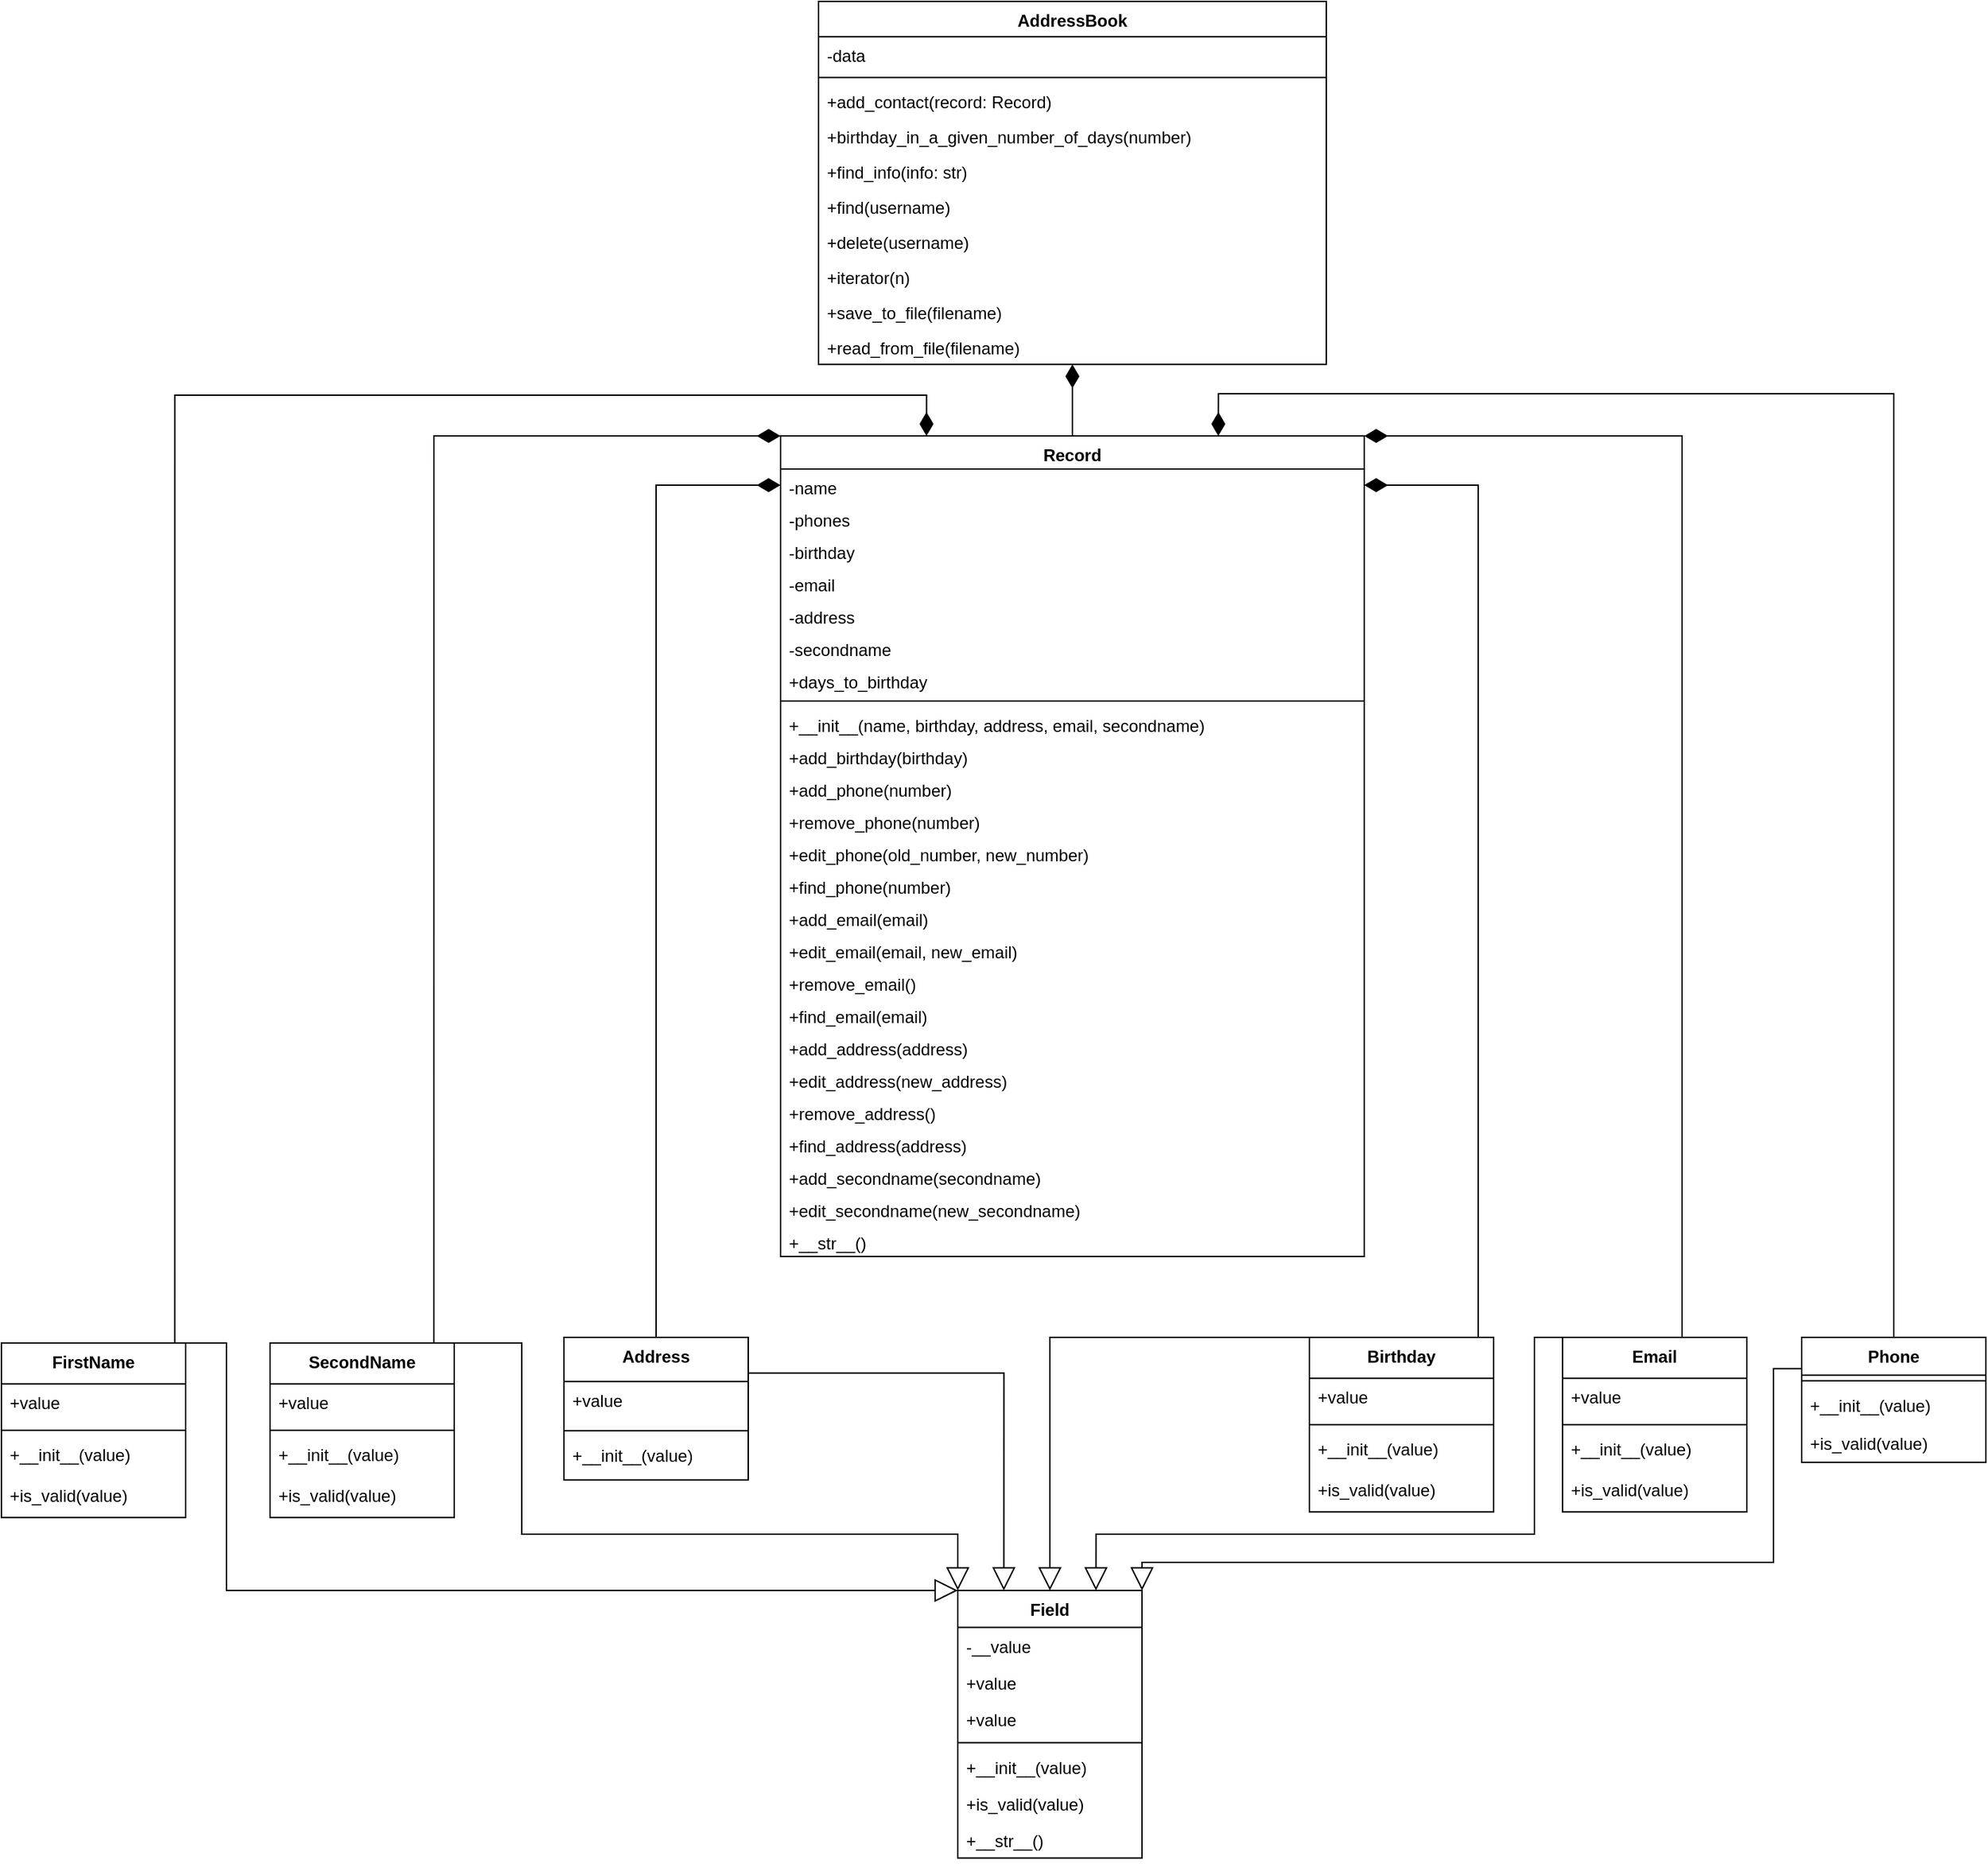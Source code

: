 <mxfile>
    <diagram name="Strona-1" id="zYO2sCu1QXrAk6QiHeTk">
        <mxGraphModel dx="1066" dy="816" grid="1" gridSize="10" guides="1" tooltips="1" connect="1" arrows="1" fold="1" page="1" pageScale="1" pageWidth="827" pageHeight="1169" math="0" shadow="0">
            <root>
                <mxCell id="0"/>
                <mxCell id="1" parent="0"/>
                <mxCell id="ivGFcuOWDdEi82nralpU-428" style="edgeStyle=orthogonalEdgeStyle;rounded=0;orthogonalLoop=1;jettySize=auto;html=1;exitX=1;exitY=0;exitDx=0;exitDy=0;entryX=0;entryY=0;entryDx=0;entryDy=0;endSize=14;endArrow=block;endFill=0;" parent="1" source="ivGFcuOWDdEi82nralpU-335" target="ivGFcuOWDdEi82nralpU-327" edge="1">
                    <mxGeometry relative="1" as="geometry">
                        <Array as="points">
                            <mxPoint x="230" y="1244"/>
                            <mxPoint x="230" y="1420"/>
                        </Array>
                    </mxGeometry>
                </mxCell>
                <mxCell id="ivGFcuOWDdEi82nralpU-335" value="FirstName" style="swimlane;fontStyle=1;align=center;verticalAlign=top;childLayout=stackLayout;horizontal=1;startSize=29.15;horizontalStack=0;resizeParent=1;resizeParentMax=0;resizeLast=0;collapsible=0;marginBottom=0;" parent="1" vertex="1">
                    <mxGeometry x="70" y="1244" width="131" height="124.15" as="geometry"/>
                </mxCell>
                <mxCell id="ivGFcuOWDdEi82nralpU-336" value="+value" style="text;strokeColor=none;fillColor=none;align=left;verticalAlign=top;spacingLeft=4;spacingRight=4;overflow=hidden;rotatable=0;points=[[0,0.5],[1,0.5]];portConstraint=eastwest;" parent="ivGFcuOWDdEi82nralpU-335" vertex="1">
                    <mxGeometry y="29.15" width="131" height="29" as="geometry"/>
                </mxCell>
                <mxCell id="ivGFcuOWDdEi82nralpU-337" style="line;strokeWidth=1;fillColor=none;align=left;verticalAlign=middle;spacingTop=-1;spacingLeft=3;spacingRight=3;rotatable=0;labelPosition=right;points=[];portConstraint=eastwest;strokeColor=inherit;" parent="ivGFcuOWDdEi82nralpU-335" vertex="1">
                    <mxGeometry y="58.15" width="131" height="8" as="geometry"/>
                </mxCell>
                <mxCell id="ivGFcuOWDdEi82nralpU-338" value="+__init__(value)" style="text;strokeColor=none;fillColor=none;align=left;verticalAlign=top;spacingLeft=4;spacingRight=4;overflow=hidden;rotatable=0;points=[[0,0.5],[1,0.5]];portConstraint=eastwest;" parent="ivGFcuOWDdEi82nralpU-335" vertex="1">
                    <mxGeometry y="66.15" width="131" height="29" as="geometry"/>
                </mxCell>
                <mxCell id="ivGFcuOWDdEi82nralpU-339" value="+is_valid(value)" style="text;strokeColor=none;fillColor=none;align=left;verticalAlign=top;spacingLeft=4;spacingRight=4;overflow=hidden;rotatable=0;points=[[0,0.5],[1,0.5]];portConstraint=eastwest;" parent="ivGFcuOWDdEi82nralpU-335" vertex="1">
                    <mxGeometry y="95.15" width="131" height="29" as="geometry"/>
                </mxCell>
                <mxCell id="ivGFcuOWDdEi82nralpU-427" style="edgeStyle=orthogonalEdgeStyle;rounded=0;orthogonalLoop=1;jettySize=auto;html=1;exitX=1;exitY=0;exitDx=0;exitDy=0;entryX=0;entryY=0;entryDx=0;entryDy=0;endSize=14;endArrow=block;endFill=0;" parent="1" source="ivGFcuOWDdEi82nralpU-340" target="ivGFcuOWDdEi82nralpU-327" edge="1">
                    <mxGeometry relative="1" as="geometry">
                        <Array as="points">
                            <mxPoint x="440" y="1244"/>
                            <mxPoint x="440" y="1380"/>
                            <mxPoint x="750" y="1380"/>
                        </Array>
                    </mxGeometry>
                </mxCell>
                <mxCell id="ivGFcuOWDdEi82nralpU-340" value="SecondName" style="swimlane;fontStyle=1;align=center;verticalAlign=top;childLayout=stackLayout;horizontal=1;startSize=29.15;horizontalStack=0;resizeParent=1;resizeParentMax=0;resizeLast=0;collapsible=0;marginBottom=0;" parent="1" vertex="1">
                    <mxGeometry x="261" y="1244" width="131" height="124.15" as="geometry"/>
                </mxCell>
                <mxCell id="ivGFcuOWDdEi82nralpU-341" value="+value" style="text;strokeColor=none;fillColor=none;align=left;verticalAlign=top;spacingLeft=4;spacingRight=4;overflow=hidden;rotatable=0;points=[[0,0.5],[1,0.5]];portConstraint=eastwest;" parent="ivGFcuOWDdEi82nralpU-340" vertex="1">
                    <mxGeometry y="29.15" width="131" height="29" as="geometry"/>
                </mxCell>
                <mxCell id="ivGFcuOWDdEi82nralpU-342" style="line;strokeWidth=1;fillColor=none;align=left;verticalAlign=middle;spacingTop=-1;spacingLeft=3;spacingRight=3;rotatable=0;labelPosition=right;points=[];portConstraint=eastwest;strokeColor=inherit;" parent="ivGFcuOWDdEi82nralpU-340" vertex="1">
                    <mxGeometry y="58.15" width="131" height="8" as="geometry"/>
                </mxCell>
                <mxCell id="ivGFcuOWDdEi82nralpU-343" value="+__init__(value)" style="text;strokeColor=none;fillColor=none;align=left;verticalAlign=top;spacingLeft=4;spacingRight=4;overflow=hidden;rotatable=0;points=[[0,0.5],[1,0.5]];portConstraint=eastwest;" parent="ivGFcuOWDdEi82nralpU-340" vertex="1">
                    <mxGeometry y="66.15" width="131" height="29" as="geometry"/>
                </mxCell>
                <mxCell id="ivGFcuOWDdEi82nralpU-344" value="+is_valid(value)" style="text;strokeColor=none;fillColor=none;align=left;verticalAlign=top;spacingLeft=4;spacingRight=4;overflow=hidden;rotatable=0;points=[[0,0.5],[1,0.5]];portConstraint=eastwest;" parent="ivGFcuOWDdEi82nralpU-340" vertex="1">
                    <mxGeometry y="95.15" width="131" height="29" as="geometry"/>
                </mxCell>
                <mxCell id="ivGFcuOWDdEi82nralpU-426" style="edgeStyle=orthogonalEdgeStyle;rounded=0;orthogonalLoop=1;jettySize=auto;html=1;exitX=1;exitY=0.25;exitDx=0;exitDy=0;entryX=0.25;entryY=0;entryDx=0;entryDy=0;endArrow=block;endFill=0;endSize=14;" parent="1" source="ivGFcuOWDdEi82nralpU-345" target="ivGFcuOWDdEi82nralpU-327" edge="1">
                    <mxGeometry relative="1" as="geometry"/>
                </mxCell>
                <mxCell id="ivGFcuOWDdEi82nralpU-345" value="Address" style="swimlane;fontStyle=1;align=center;verticalAlign=top;childLayout=stackLayout;horizontal=1;startSize=31.4;horizontalStack=0;resizeParent=1;resizeParentMax=0;resizeLast=0;collapsible=0;marginBottom=0;" parent="1" vertex="1">
                    <mxGeometry x="470" y="1240" width="131" height="101.4" as="geometry"/>
                </mxCell>
                <mxCell id="ivGFcuOWDdEi82nralpU-346" value="+value" style="text;strokeColor=none;fillColor=none;align=left;verticalAlign=top;spacingLeft=4;spacingRight=4;overflow=hidden;rotatable=0;points=[[0,0.5],[1,0.5]];portConstraint=eastwest;" parent="ivGFcuOWDdEi82nralpU-345" vertex="1">
                    <mxGeometry y="31.4" width="131" height="31" as="geometry"/>
                </mxCell>
                <mxCell id="ivGFcuOWDdEi82nralpU-347" style="line;strokeWidth=1;fillColor=none;align=left;verticalAlign=middle;spacingTop=-1;spacingLeft=3;spacingRight=3;rotatable=0;labelPosition=right;points=[];portConstraint=eastwest;strokeColor=inherit;" parent="ivGFcuOWDdEi82nralpU-345" vertex="1">
                    <mxGeometry y="62.4" width="131" height="8" as="geometry"/>
                </mxCell>
                <mxCell id="ivGFcuOWDdEi82nralpU-348" value="+__init__(value)" style="text;strokeColor=none;fillColor=none;align=left;verticalAlign=top;spacingLeft=4;spacingRight=4;overflow=hidden;rotatable=0;points=[[0,0.5],[1,0.5]];portConstraint=eastwest;" parent="ivGFcuOWDdEi82nralpU-345" vertex="1">
                    <mxGeometry y="70.4" width="131" height="31" as="geometry"/>
                </mxCell>
                <mxCell id="ivGFcuOWDdEi82nralpU-416" style="edgeStyle=orthogonalEdgeStyle;rounded=0;orthogonalLoop=1;jettySize=auto;html=1;exitX=0.5;exitY=0;exitDx=0;exitDy=0;entryX=0.75;entryY=0;entryDx=0;entryDy=0;endArrow=diamondThin;endFill=1;startArrow=none;startFill=0;startSize=14;endSize=14;" parent="1" source="ivGFcuOWDdEi82nralpU-349" target="ivGFcuOWDdEi82nralpU-363" edge="1">
                    <mxGeometry relative="1" as="geometry">
                        <Array as="points">
                            <mxPoint x="1416" y="569"/>
                            <mxPoint x="935" y="569"/>
                        </Array>
                    </mxGeometry>
                </mxCell>
                <mxCell id="ivGFcuOWDdEi82nralpU-421" style="edgeStyle=orthogonalEdgeStyle;rounded=0;orthogonalLoop=1;jettySize=auto;html=1;exitX=0;exitY=0.25;exitDx=0;exitDy=0;entryX=1;entryY=0;entryDx=0;entryDy=0;endArrow=block;endFill=0;endSize=14;" parent="1" source="ivGFcuOWDdEi82nralpU-349" target="ivGFcuOWDdEi82nralpU-327" edge="1">
                    <mxGeometry relative="1" as="geometry">
                        <Array as="points">
                            <mxPoint x="1330" y="1262"/>
                            <mxPoint x="1330" y="1400"/>
                            <mxPoint x="881" y="1400"/>
                        </Array>
                    </mxGeometry>
                </mxCell>
                <mxCell id="ivGFcuOWDdEi82nralpU-349" value="Phone" style="swimlane;fontStyle=1;align=center;verticalAlign=top;childLayout=stackLayout;horizontal=1;startSize=26.914;horizontalStack=0;resizeParent=1;resizeParentMax=0;resizeLast=0;collapsible=0;marginBottom=0;" parent="1" vertex="1">
                    <mxGeometry x="1350" y="1240" width="131" height="88.914" as="geometry"/>
                </mxCell>
                <mxCell id="ivGFcuOWDdEi82nralpU-350" style="line;strokeWidth=1;fillColor=none;align=left;verticalAlign=middle;spacingTop=-1;spacingLeft=3;spacingRight=3;rotatable=0;labelPosition=right;points=[];portConstraint=eastwest;strokeColor=inherit;" parent="ivGFcuOWDdEi82nralpU-349" vertex="1">
                    <mxGeometry y="26.914" width="131" height="8" as="geometry"/>
                </mxCell>
                <mxCell id="ivGFcuOWDdEi82nralpU-351" value="+__init__(value)" style="text;strokeColor=none;fillColor=none;align=left;verticalAlign=top;spacingLeft=4;spacingRight=4;overflow=hidden;rotatable=0;points=[[0,0.5],[1,0.5]];portConstraint=eastwest;" parent="ivGFcuOWDdEi82nralpU-349" vertex="1">
                    <mxGeometry y="34.914" width="131" height="27" as="geometry"/>
                </mxCell>
                <mxCell id="ivGFcuOWDdEi82nralpU-352" value="+is_valid(value)" style="text;strokeColor=none;fillColor=none;align=left;verticalAlign=top;spacingLeft=4;spacingRight=4;overflow=hidden;rotatable=0;points=[[0,0.5],[1,0.5]];portConstraint=eastwest;" parent="ivGFcuOWDdEi82nralpU-349" vertex="1">
                    <mxGeometry y="61.914" width="131" height="27" as="geometry"/>
                </mxCell>
                <mxCell id="ivGFcuOWDdEi82nralpU-423" style="edgeStyle=orthogonalEdgeStyle;rounded=0;orthogonalLoop=1;jettySize=auto;html=1;exitX=0;exitY=0;exitDx=0;exitDy=0;entryX=0.5;entryY=0;entryDx=0;entryDy=0;endSize=14;endArrow=block;endFill=0;" parent="1" source="ivGFcuOWDdEi82nralpU-353" target="ivGFcuOWDdEi82nralpU-327" edge="1">
                    <mxGeometry relative="1" as="geometry">
                        <Array as="points">
                            <mxPoint x="816" y="1240"/>
                        </Array>
                    </mxGeometry>
                </mxCell>
                <mxCell id="ivGFcuOWDdEi82nralpU-353" value="Birthday" style="swimlane;fontStyle=1;align=center;verticalAlign=top;childLayout=stackLayout;horizontal=1;startSize=29.15;horizontalStack=0;resizeParent=1;resizeParentMax=0;resizeLast=0;collapsible=0;marginBottom=0;" parent="1" vertex="1">
                    <mxGeometry x="1000" y="1240" width="131" height="124.15" as="geometry"/>
                </mxCell>
                <mxCell id="ivGFcuOWDdEi82nralpU-354" value="+value" style="text;strokeColor=none;fillColor=none;align=left;verticalAlign=top;spacingLeft=4;spacingRight=4;overflow=hidden;rotatable=0;points=[[0,0.5],[1,0.5]];portConstraint=eastwest;" parent="ivGFcuOWDdEi82nralpU-353" vertex="1">
                    <mxGeometry y="29.15" width="131" height="29" as="geometry"/>
                </mxCell>
                <mxCell id="ivGFcuOWDdEi82nralpU-355" style="line;strokeWidth=1;fillColor=none;align=left;verticalAlign=middle;spacingTop=-1;spacingLeft=3;spacingRight=3;rotatable=0;labelPosition=right;points=[];portConstraint=eastwest;strokeColor=inherit;" parent="ivGFcuOWDdEi82nralpU-353" vertex="1">
                    <mxGeometry y="58.15" width="131" height="8" as="geometry"/>
                </mxCell>
                <mxCell id="ivGFcuOWDdEi82nralpU-356" value="+__init__(value)" style="text;strokeColor=none;fillColor=none;align=left;verticalAlign=top;spacingLeft=4;spacingRight=4;overflow=hidden;rotatable=0;points=[[0,0.5],[1,0.5]];portConstraint=eastwest;" parent="ivGFcuOWDdEi82nralpU-353" vertex="1">
                    <mxGeometry y="66.15" width="131" height="29" as="geometry"/>
                </mxCell>
                <mxCell id="ivGFcuOWDdEi82nralpU-357" value="+is_valid(value)" style="text;strokeColor=none;fillColor=none;align=left;verticalAlign=top;spacingLeft=4;spacingRight=4;overflow=hidden;rotatable=0;points=[[0,0.5],[1,0.5]];portConstraint=eastwest;" parent="ivGFcuOWDdEi82nralpU-353" vertex="1">
                    <mxGeometry y="95.15" width="131" height="29" as="geometry"/>
                </mxCell>
                <mxCell id="ivGFcuOWDdEi82nralpU-422" style="edgeStyle=orthogonalEdgeStyle;rounded=0;orthogonalLoop=1;jettySize=auto;html=1;exitX=0;exitY=0;exitDx=0;exitDy=0;entryX=0.75;entryY=0;entryDx=0;entryDy=0;endSize=14;endArrow=block;endFill=0;" parent="1" source="ivGFcuOWDdEi82nralpU-358" target="ivGFcuOWDdEi82nralpU-327" edge="1">
                    <mxGeometry relative="1" as="geometry">
                        <Array as="points">
                            <mxPoint x="1160" y="1240"/>
                            <mxPoint x="1160" y="1380"/>
                            <mxPoint x="848" y="1380"/>
                        </Array>
                    </mxGeometry>
                </mxCell>
                <mxCell id="ivGFcuOWDdEi82nralpU-358" value="Email" style="swimlane;fontStyle=1;align=center;verticalAlign=top;childLayout=stackLayout;horizontal=1;startSize=29.15;horizontalStack=0;resizeParent=1;resizeParentMax=0;resizeLast=0;collapsible=0;marginBottom=0;" parent="1" vertex="1">
                    <mxGeometry x="1180" y="1240" width="131" height="124.15" as="geometry"/>
                </mxCell>
                <mxCell id="ivGFcuOWDdEi82nralpU-359" value="+value" style="text;strokeColor=none;fillColor=none;align=left;verticalAlign=top;spacingLeft=4;spacingRight=4;overflow=hidden;rotatable=0;points=[[0,0.5],[1,0.5]];portConstraint=eastwest;" parent="ivGFcuOWDdEi82nralpU-358" vertex="1">
                    <mxGeometry y="29.15" width="131" height="29" as="geometry"/>
                </mxCell>
                <mxCell id="ivGFcuOWDdEi82nralpU-360" style="line;strokeWidth=1;fillColor=none;align=left;verticalAlign=middle;spacingTop=-1;spacingLeft=3;spacingRight=3;rotatable=0;labelPosition=right;points=[];portConstraint=eastwest;strokeColor=inherit;" parent="ivGFcuOWDdEi82nralpU-358" vertex="1">
                    <mxGeometry y="58.15" width="131" height="8" as="geometry"/>
                </mxCell>
                <mxCell id="ivGFcuOWDdEi82nralpU-361" value="+__init__(value)" style="text;strokeColor=none;fillColor=none;align=left;verticalAlign=top;spacingLeft=4;spacingRight=4;overflow=hidden;rotatable=0;points=[[0,0.5],[1,0.5]];portConstraint=eastwest;" parent="ivGFcuOWDdEi82nralpU-358" vertex="1">
                    <mxGeometry y="66.15" width="131" height="29" as="geometry"/>
                </mxCell>
                <mxCell id="ivGFcuOWDdEi82nralpU-362" value="+is_valid(value)" style="text;strokeColor=none;fillColor=none;align=left;verticalAlign=top;spacingLeft=4;spacingRight=4;overflow=hidden;rotatable=0;points=[[0,0.5],[1,0.5]];portConstraint=eastwest;" parent="ivGFcuOWDdEi82nralpU-358" vertex="1">
                    <mxGeometry y="95.15" width="131" height="29" as="geometry"/>
                </mxCell>
                <mxCell id="ivGFcuOWDdEi82nralpU-363" value="Record" style="swimlane;fontStyle=1;align=center;verticalAlign=top;childLayout=stackLayout;horizontal=1;startSize=23.48;horizontalStack=0;resizeParent=1;resizeParentMax=0;resizeLast=0;collapsible=0;marginBottom=0;" parent="1" vertex="1">
                    <mxGeometry x="624" y="599" width="415" height="583.48" as="geometry"/>
                </mxCell>
                <mxCell id="ivGFcuOWDdEi82nralpU-364" value="-name" style="text;strokeColor=none;fillColor=none;align=left;verticalAlign=top;spacingLeft=4;spacingRight=4;overflow=hidden;rotatable=0;points=[[0,0.5],[1,0.5]];portConstraint=eastwest;" parent="ivGFcuOWDdEi82nralpU-363" vertex="1">
                    <mxGeometry y="23.48" width="415" height="23" as="geometry"/>
                </mxCell>
                <mxCell id="ivGFcuOWDdEi82nralpU-365" value="-phones" style="text;strokeColor=none;fillColor=none;align=left;verticalAlign=top;spacingLeft=4;spacingRight=4;overflow=hidden;rotatable=0;points=[[0,0.5],[1,0.5]];portConstraint=eastwest;" parent="ivGFcuOWDdEi82nralpU-363" vertex="1">
                    <mxGeometry y="46.48" width="415" height="23" as="geometry"/>
                </mxCell>
                <mxCell id="ivGFcuOWDdEi82nralpU-366" value="-birthday" style="text;strokeColor=none;fillColor=none;align=left;verticalAlign=top;spacingLeft=4;spacingRight=4;overflow=hidden;rotatable=0;points=[[0,0.5],[1,0.5]];portConstraint=eastwest;" parent="ivGFcuOWDdEi82nralpU-363" vertex="1">
                    <mxGeometry y="69.48" width="415" height="23" as="geometry"/>
                </mxCell>
                <mxCell id="ivGFcuOWDdEi82nralpU-367" value="-email" style="text;strokeColor=none;fillColor=none;align=left;verticalAlign=top;spacingLeft=4;spacingRight=4;overflow=hidden;rotatable=0;points=[[0,0.5],[1,0.5]];portConstraint=eastwest;" parent="ivGFcuOWDdEi82nralpU-363" vertex="1">
                    <mxGeometry y="92.48" width="415" height="23" as="geometry"/>
                </mxCell>
                <mxCell id="ivGFcuOWDdEi82nralpU-368" value="-address" style="text;strokeColor=none;fillColor=none;align=left;verticalAlign=top;spacingLeft=4;spacingRight=4;overflow=hidden;rotatable=0;points=[[0,0.5],[1,0.5]];portConstraint=eastwest;" parent="ivGFcuOWDdEi82nralpU-363" vertex="1">
                    <mxGeometry y="115.48" width="415" height="23" as="geometry"/>
                </mxCell>
                <mxCell id="ivGFcuOWDdEi82nralpU-369" value="-secondname" style="text;strokeColor=none;fillColor=none;align=left;verticalAlign=top;spacingLeft=4;spacingRight=4;overflow=hidden;rotatable=0;points=[[0,0.5],[1,0.5]];portConstraint=eastwest;" parent="ivGFcuOWDdEi82nralpU-363" vertex="1">
                    <mxGeometry y="138.48" width="415" height="23" as="geometry"/>
                </mxCell>
                <mxCell id="ivGFcuOWDdEi82nralpU-370" value="+days_to_birthday" style="text;strokeColor=none;fillColor=none;align=left;verticalAlign=top;spacingLeft=4;spacingRight=4;overflow=hidden;rotatable=0;points=[[0,0.5],[1,0.5]];portConstraint=eastwest;" parent="ivGFcuOWDdEi82nralpU-363" vertex="1">
                    <mxGeometry y="161.48" width="415" height="23" as="geometry"/>
                </mxCell>
                <mxCell id="ivGFcuOWDdEi82nralpU-371" style="line;strokeWidth=1;fillColor=none;align=left;verticalAlign=middle;spacingTop=-1;spacingLeft=3;spacingRight=3;rotatable=0;labelPosition=right;points=[];portConstraint=eastwest;strokeColor=inherit;" parent="ivGFcuOWDdEi82nralpU-363" vertex="1">
                    <mxGeometry y="184.48" width="415" height="8" as="geometry"/>
                </mxCell>
                <mxCell id="ivGFcuOWDdEi82nralpU-372" value="+__init__(name, birthday, address, email, secondname)" style="text;strokeColor=none;fillColor=none;align=left;verticalAlign=top;spacingLeft=4;spacingRight=4;overflow=hidden;rotatable=0;points=[[0,0.5],[1,0.5]];portConstraint=eastwest;" parent="ivGFcuOWDdEi82nralpU-363" vertex="1">
                    <mxGeometry y="192.48" width="415" height="23" as="geometry"/>
                </mxCell>
                <mxCell id="ivGFcuOWDdEi82nralpU-373" value="+add_birthday(birthday)" style="text;strokeColor=none;fillColor=none;align=left;verticalAlign=top;spacingLeft=4;spacingRight=4;overflow=hidden;rotatable=0;points=[[0,0.5],[1,0.5]];portConstraint=eastwest;" parent="ivGFcuOWDdEi82nralpU-363" vertex="1">
                    <mxGeometry y="215.48" width="415" height="23" as="geometry"/>
                </mxCell>
                <mxCell id="ivGFcuOWDdEi82nralpU-374" value="+add_phone(number)" style="text;strokeColor=none;fillColor=none;align=left;verticalAlign=top;spacingLeft=4;spacingRight=4;overflow=hidden;rotatable=0;points=[[0,0.5],[1,0.5]];portConstraint=eastwest;" parent="ivGFcuOWDdEi82nralpU-363" vertex="1">
                    <mxGeometry y="238.48" width="415" height="23" as="geometry"/>
                </mxCell>
                <mxCell id="ivGFcuOWDdEi82nralpU-375" value="+remove_phone(number)" style="text;strokeColor=none;fillColor=none;align=left;verticalAlign=top;spacingLeft=4;spacingRight=4;overflow=hidden;rotatable=0;points=[[0,0.5],[1,0.5]];portConstraint=eastwest;" parent="ivGFcuOWDdEi82nralpU-363" vertex="1">
                    <mxGeometry y="261.48" width="415" height="23" as="geometry"/>
                </mxCell>
                <mxCell id="ivGFcuOWDdEi82nralpU-376" value="+edit_phone(old_number, new_number)" style="text;strokeColor=none;fillColor=none;align=left;verticalAlign=top;spacingLeft=4;spacingRight=4;overflow=hidden;rotatable=0;points=[[0,0.5],[1,0.5]];portConstraint=eastwest;" parent="ivGFcuOWDdEi82nralpU-363" vertex="1">
                    <mxGeometry y="284.48" width="415" height="23" as="geometry"/>
                </mxCell>
                <mxCell id="ivGFcuOWDdEi82nralpU-377" value="+find_phone(number)" style="text;strokeColor=none;fillColor=none;align=left;verticalAlign=top;spacingLeft=4;spacingRight=4;overflow=hidden;rotatable=0;points=[[0,0.5],[1,0.5]];portConstraint=eastwest;" parent="ivGFcuOWDdEi82nralpU-363" vertex="1">
                    <mxGeometry y="307.48" width="415" height="23" as="geometry"/>
                </mxCell>
                <mxCell id="ivGFcuOWDdEi82nralpU-378" value="+add_email(email)" style="text;strokeColor=none;fillColor=none;align=left;verticalAlign=top;spacingLeft=4;spacingRight=4;overflow=hidden;rotatable=0;points=[[0,0.5],[1,0.5]];portConstraint=eastwest;" parent="ivGFcuOWDdEi82nralpU-363" vertex="1">
                    <mxGeometry y="330.48" width="415" height="23" as="geometry"/>
                </mxCell>
                <mxCell id="ivGFcuOWDdEi82nralpU-379" value="+edit_email(email, new_email)" style="text;strokeColor=none;fillColor=none;align=left;verticalAlign=top;spacingLeft=4;spacingRight=4;overflow=hidden;rotatable=0;points=[[0,0.5],[1,0.5]];portConstraint=eastwest;" parent="ivGFcuOWDdEi82nralpU-363" vertex="1">
                    <mxGeometry y="353.48" width="415" height="23" as="geometry"/>
                </mxCell>
                <mxCell id="ivGFcuOWDdEi82nralpU-380" value="+remove_email()" style="text;strokeColor=none;fillColor=none;align=left;verticalAlign=top;spacingLeft=4;spacingRight=4;overflow=hidden;rotatable=0;points=[[0,0.5],[1,0.5]];portConstraint=eastwest;" parent="ivGFcuOWDdEi82nralpU-363" vertex="1">
                    <mxGeometry y="376.48" width="415" height="23" as="geometry"/>
                </mxCell>
                <mxCell id="ivGFcuOWDdEi82nralpU-381" value="+find_email(email)" style="text;strokeColor=none;fillColor=none;align=left;verticalAlign=top;spacingLeft=4;spacingRight=4;overflow=hidden;rotatable=0;points=[[0,0.5],[1,0.5]];portConstraint=eastwest;" parent="ivGFcuOWDdEi82nralpU-363" vertex="1">
                    <mxGeometry y="399.48" width="415" height="23" as="geometry"/>
                </mxCell>
                <mxCell id="ivGFcuOWDdEi82nralpU-382" value="+add_address(address)" style="text;strokeColor=none;fillColor=none;align=left;verticalAlign=top;spacingLeft=4;spacingRight=4;overflow=hidden;rotatable=0;points=[[0,0.5],[1,0.5]];portConstraint=eastwest;" parent="ivGFcuOWDdEi82nralpU-363" vertex="1">
                    <mxGeometry y="422.48" width="415" height="23" as="geometry"/>
                </mxCell>
                <mxCell id="ivGFcuOWDdEi82nralpU-383" value="+edit_address(new_address)" style="text;strokeColor=none;fillColor=none;align=left;verticalAlign=top;spacingLeft=4;spacingRight=4;overflow=hidden;rotatable=0;points=[[0,0.5],[1,0.5]];portConstraint=eastwest;" parent="ivGFcuOWDdEi82nralpU-363" vertex="1">
                    <mxGeometry y="445.48" width="415" height="23" as="geometry"/>
                </mxCell>
                <mxCell id="ivGFcuOWDdEi82nralpU-384" value="+remove_address()" style="text;strokeColor=none;fillColor=none;align=left;verticalAlign=top;spacingLeft=4;spacingRight=4;overflow=hidden;rotatable=0;points=[[0,0.5],[1,0.5]];portConstraint=eastwest;" parent="ivGFcuOWDdEi82nralpU-363" vertex="1">
                    <mxGeometry y="468.48" width="415" height="23" as="geometry"/>
                </mxCell>
                <mxCell id="ivGFcuOWDdEi82nralpU-385" value="+find_address(address)" style="text;strokeColor=none;fillColor=none;align=left;verticalAlign=top;spacingLeft=4;spacingRight=4;overflow=hidden;rotatable=0;points=[[0,0.5],[1,0.5]];portConstraint=eastwest;" parent="ivGFcuOWDdEi82nralpU-363" vertex="1">
                    <mxGeometry y="491.48" width="415" height="23" as="geometry"/>
                </mxCell>
                <mxCell id="ivGFcuOWDdEi82nralpU-386" value="+add_secondname(secondname)" style="text;strokeColor=none;fillColor=none;align=left;verticalAlign=top;spacingLeft=4;spacingRight=4;overflow=hidden;rotatable=0;points=[[0,0.5],[1,0.5]];portConstraint=eastwest;" parent="ivGFcuOWDdEi82nralpU-363" vertex="1">
                    <mxGeometry y="514.48" width="415" height="23" as="geometry"/>
                </mxCell>
                <mxCell id="ivGFcuOWDdEi82nralpU-387" value="+edit_secondname(new_secondname)" style="text;strokeColor=none;fillColor=none;align=left;verticalAlign=top;spacingLeft=4;spacingRight=4;overflow=hidden;rotatable=0;points=[[0,0.5],[1,0.5]];portConstraint=eastwest;" parent="ivGFcuOWDdEi82nralpU-363" vertex="1">
                    <mxGeometry y="537.48" width="415" height="23" as="geometry"/>
                </mxCell>
                <mxCell id="ivGFcuOWDdEi82nralpU-388" value="+__str__()" style="text;strokeColor=none;fillColor=none;align=left;verticalAlign=top;spacingLeft=4;spacingRight=4;overflow=hidden;rotatable=0;points=[[0,0.5],[1,0.5]];portConstraint=eastwest;" parent="ivGFcuOWDdEi82nralpU-363" vertex="1">
                    <mxGeometry y="560.48" width="415" height="23" as="geometry"/>
                </mxCell>
                <mxCell id="ivGFcuOWDdEi82nralpU-389" value="AddressBook" style="swimlane;fontStyle=1;align=center;verticalAlign=top;childLayout=stackLayout;horizontal=1;startSize=25.1;horizontalStack=0;resizeParent=1;resizeParentMax=0;resizeLast=0;collapsible=0;marginBottom=0;" parent="1" vertex="1">
                    <mxGeometry x="651" y="290" width="361" height="258.1" as="geometry"/>
                </mxCell>
                <mxCell id="ivGFcuOWDdEi82nralpU-390" value="-data" style="text;strokeColor=none;fillColor=none;align=left;verticalAlign=top;spacingLeft=4;spacingRight=4;overflow=hidden;rotatable=0;points=[[0,0.5],[1,0.5]];portConstraint=eastwest;" parent="ivGFcuOWDdEi82nralpU-389" vertex="1">
                    <mxGeometry y="25.1" width="361" height="25" as="geometry"/>
                </mxCell>
                <mxCell id="ivGFcuOWDdEi82nralpU-391" style="line;strokeWidth=1;fillColor=none;align=left;verticalAlign=middle;spacingTop=-1;spacingLeft=3;spacingRight=3;rotatable=0;labelPosition=right;points=[];portConstraint=eastwest;strokeColor=inherit;" parent="ivGFcuOWDdEi82nralpU-389" vertex="1">
                    <mxGeometry y="50.1" width="361" height="8" as="geometry"/>
                </mxCell>
                <mxCell id="ivGFcuOWDdEi82nralpU-392" value="+add_contact(record: Record)" style="text;strokeColor=none;fillColor=none;align=left;verticalAlign=top;spacingLeft=4;spacingRight=4;overflow=hidden;rotatable=0;points=[[0,0.5],[1,0.5]];portConstraint=eastwest;" parent="ivGFcuOWDdEi82nralpU-389" vertex="1">
                    <mxGeometry y="58.1" width="361" height="25" as="geometry"/>
                </mxCell>
                <mxCell id="ivGFcuOWDdEi82nralpU-393" value="+birthday_in_a_given_number_of_days(number)" style="text;strokeColor=none;fillColor=none;align=left;verticalAlign=top;spacingLeft=4;spacingRight=4;overflow=hidden;rotatable=0;points=[[0,0.5],[1,0.5]];portConstraint=eastwest;" parent="ivGFcuOWDdEi82nralpU-389" vertex="1">
                    <mxGeometry y="83.1" width="361" height="25" as="geometry"/>
                </mxCell>
                <mxCell id="ivGFcuOWDdEi82nralpU-394" value="+find_info(info: str)" style="text;strokeColor=none;fillColor=none;align=left;verticalAlign=top;spacingLeft=4;spacingRight=4;overflow=hidden;rotatable=0;points=[[0,0.5],[1,0.5]];portConstraint=eastwest;" parent="ivGFcuOWDdEi82nralpU-389" vertex="1">
                    <mxGeometry y="108.1" width="361" height="25" as="geometry"/>
                </mxCell>
                <mxCell id="ivGFcuOWDdEi82nralpU-395" value="+find(username)" style="text;strokeColor=none;fillColor=none;align=left;verticalAlign=top;spacingLeft=4;spacingRight=4;overflow=hidden;rotatable=0;points=[[0,0.5],[1,0.5]];portConstraint=eastwest;" parent="ivGFcuOWDdEi82nralpU-389" vertex="1">
                    <mxGeometry y="133.1" width="361" height="25" as="geometry"/>
                </mxCell>
                <mxCell id="ivGFcuOWDdEi82nralpU-396" value="+delete(username)" style="text;strokeColor=none;fillColor=none;align=left;verticalAlign=top;spacingLeft=4;spacingRight=4;overflow=hidden;rotatable=0;points=[[0,0.5],[1,0.5]];portConstraint=eastwest;" parent="ivGFcuOWDdEi82nralpU-389" vertex="1">
                    <mxGeometry y="158.1" width="361" height="25" as="geometry"/>
                </mxCell>
                <mxCell id="ivGFcuOWDdEi82nralpU-397" value="+iterator(n)" style="text;strokeColor=none;fillColor=none;align=left;verticalAlign=top;spacingLeft=4;spacingRight=4;overflow=hidden;rotatable=0;points=[[0,0.5],[1,0.5]];portConstraint=eastwest;" parent="ivGFcuOWDdEi82nralpU-389" vertex="1">
                    <mxGeometry y="183.1" width="361" height="25" as="geometry"/>
                </mxCell>
                <mxCell id="ivGFcuOWDdEi82nralpU-398" value="+save_to_file(filename)" style="text;strokeColor=none;fillColor=none;align=left;verticalAlign=top;spacingLeft=4;spacingRight=4;overflow=hidden;rotatable=0;points=[[0,0.5],[1,0.5]];portConstraint=eastwest;" parent="ivGFcuOWDdEi82nralpU-389" vertex="1">
                    <mxGeometry y="208.1" width="361" height="25" as="geometry"/>
                </mxCell>
                <mxCell id="ivGFcuOWDdEi82nralpU-399" value="+read_from_file(filename)" style="text;strokeColor=none;fillColor=none;align=left;verticalAlign=top;spacingLeft=4;spacingRight=4;overflow=hidden;rotatable=0;points=[[0,0.5],[1,0.5]];portConstraint=eastwest;" parent="ivGFcuOWDdEi82nralpU-389" vertex="1">
                    <mxGeometry y="233.1" width="361" height="25" as="geometry"/>
                </mxCell>
                <mxCell id="ivGFcuOWDdEi82nralpU-406" value="" style="startArrow=diamondThin;startSize=14;startFill=1;endArrow=none;exitX=0.25;exitY=0;entryX=0.941;entryY=0;rounded=0;edgeStyle=orthogonalEdgeStyle;exitDx=0;exitDy=0;" parent="1" source="ivGFcuOWDdEi82nralpU-363" target="ivGFcuOWDdEi82nralpU-335" edge="1">
                    <mxGeometry relative="1" as="geometry">
                        <Array as="points">
                            <mxPoint x="728" y="570"/>
                            <mxPoint x="193" y="570"/>
                        </Array>
                    </mxGeometry>
                </mxCell>
                <mxCell id="ivGFcuOWDdEi82nralpU-407" value="" style="startArrow=diamondThin;startSize=14;startFill=1;endArrow=none;exitX=0;exitY=0;entryX=0.889;entryY=0;rounded=0;edgeStyle=orthogonalEdgeStyle;exitDx=0;exitDy=0;" parent="1" source="ivGFcuOWDdEi82nralpU-363" target="ivGFcuOWDdEi82nralpU-340" edge="1">
                    <mxGeometry relative="1" as="geometry">
                        <Array as="points">
                            <mxPoint x="378" y="599"/>
                        </Array>
                    </mxGeometry>
                </mxCell>
                <mxCell id="ivGFcuOWDdEi82nralpU-408" value="" style="startArrow=diamondThin;startSize=14;startFill=1;endArrow=none;exitX=0;exitY=0.5;entryX=0.5;entryY=0;rounded=0;edgeStyle=orthogonalEdgeStyle;entryDx=0;entryDy=0;exitDx=0;exitDy=0;" parent="1" source="ivGFcuOWDdEi82nralpU-364" target="ivGFcuOWDdEi82nralpU-345" edge="1">
                    <mxGeometry relative="1" as="geometry"/>
                </mxCell>
                <mxCell id="ivGFcuOWDdEi82nralpU-409" value="" style="startArrow=diamondThin;startSize=14;startFill=1;endArrow=none;exitX=1;exitY=0.5;rounded=0;edgeStyle=orthogonalEdgeStyle;exitDx=0;exitDy=0;" parent="1" source="ivGFcuOWDdEi82nralpU-364" edge="1">
                    <mxGeometry relative="1" as="geometry">
                        <Array as="points">
                            <mxPoint x="1120" y="634"/>
                            <mxPoint x="1120" y="1240"/>
                        </Array>
                        <mxPoint x="1120" y="1240" as="targetPoint"/>
                    </mxGeometry>
                </mxCell>
                <mxCell id="ivGFcuOWDdEi82nralpU-410" value="" style="startArrow=diamondThin;startSize=14;startFill=1;endArrow=none;exitX=1;exitY=0;entryX=0.5;entryY=0;rounded=0;edgeStyle=orthogonalEdgeStyle;entryDx=0;entryDy=0;exitDx=0;exitDy=0;" parent="1" source="ivGFcuOWDdEi82nralpU-363" target="ivGFcuOWDdEi82nralpU-358" edge="1">
                    <mxGeometry relative="1" as="geometry">
                        <Array as="points">
                            <mxPoint x="1265" y="599"/>
                        </Array>
                    </mxGeometry>
                </mxCell>
                <mxCell id="ivGFcuOWDdEi82nralpU-414" value="" style="curved=1;startArrow=diamondThin;startSize=14;startFill=1;endArrow=none;exitX=0.5;exitY=1;entryX=0.5;entryY=0;rounded=0;" parent="1" source="ivGFcuOWDdEi82nralpU-389" target="ivGFcuOWDdEi82nralpU-363" edge="1">
                    <mxGeometry relative="1" as="geometry">
                        <Array as="points"/>
                    </mxGeometry>
                </mxCell>
                <mxCell id="ivGFcuOWDdEi82nralpU-327" value="Field" style="swimlane;fontStyle=1;align=center;verticalAlign=top;childLayout=stackLayout;horizontal=1;startSize=26.257;horizontalStack=0;resizeParent=1;resizeParentMax=0;resizeLast=0;collapsible=0;marginBottom=0;" parent="1" vertex="1">
                    <mxGeometry x="750" y="1420.0" width="131" height="190.257" as="geometry"/>
                </mxCell>
                <mxCell id="ivGFcuOWDdEi82nralpU-328" value="-__value" style="text;strokeColor=none;fillColor=none;align=left;verticalAlign=top;spacingLeft=4;spacingRight=4;overflow=hidden;rotatable=0;points=[[0,0.5],[1,0.5]];portConstraint=eastwest;" parent="ivGFcuOWDdEi82nralpU-327" vertex="1">
                    <mxGeometry y="26.257" width="131" height="26" as="geometry"/>
                </mxCell>
                <mxCell id="ivGFcuOWDdEi82nralpU-329" value="+value" style="text;strokeColor=none;fillColor=none;align=left;verticalAlign=top;spacingLeft=4;spacingRight=4;overflow=hidden;rotatable=0;points=[[0,0.5],[1,0.5]];portConstraint=eastwest;" parent="ivGFcuOWDdEi82nralpU-327" vertex="1">
                    <mxGeometry y="52.257" width="131" height="26" as="geometry"/>
                </mxCell>
                <mxCell id="ivGFcuOWDdEi82nralpU-330" value="+value" style="text;strokeColor=none;fillColor=none;align=left;verticalAlign=top;spacingLeft=4;spacingRight=4;overflow=hidden;rotatable=0;points=[[0,0.5],[1,0.5]];portConstraint=eastwest;" parent="ivGFcuOWDdEi82nralpU-327" vertex="1">
                    <mxGeometry y="78.257" width="131" height="26" as="geometry"/>
                </mxCell>
                <mxCell id="ivGFcuOWDdEi82nralpU-331" style="line;strokeWidth=1;fillColor=none;align=left;verticalAlign=middle;spacingTop=-1;spacingLeft=3;spacingRight=3;rotatable=0;labelPosition=right;points=[];portConstraint=eastwest;strokeColor=inherit;" parent="ivGFcuOWDdEi82nralpU-327" vertex="1">
                    <mxGeometry y="104.257" width="131" height="8" as="geometry"/>
                </mxCell>
                <mxCell id="ivGFcuOWDdEi82nralpU-332" value="+__init__(value)" style="text;strokeColor=none;fillColor=none;align=left;verticalAlign=top;spacingLeft=4;spacingRight=4;overflow=hidden;rotatable=0;points=[[0,0.5],[1,0.5]];portConstraint=eastwest;" parent="ivGFcuOWDdEi82nralpU-327" vertex="1">
                    <mxGeometry y="112.257" width="131" height="26" as="geometry"/>
                </mxCell>
                <mxCell id="ivGFcuOWDdEi82nralpU-333" value="+is_valid(value)" style="text;strokeColor=none;fillColor=none;align=left;verticalAlign=top;spacingLeft=4;spacingRight=4;overflow=hidden;rotatable=0;points=[[0,0.5],[1,0.5]];portConstraint=eastwest;" parent="ivGFcuOWDdEi82nralpU-327" vertex="1">
                    <mxGeometry y="138.257" width="131" height="26" as="geometry"/>
                </mxCell>
                <mxCell id="ivGFcuOWDdEi82nralpU-334" value="+__str__()" style="text;strokeColor=none;fillColor=none;align=left;verticalAlign=top;spacingLeft=4;spacingRight=4;overflow=hidden;rotatable=0;points=[[0,0.5],[1,0.5]];portConstraint=eastwest;" parent="ivGFcuOWDdEi82nralpU-327" vertex="1">
                    <mxGeometry y="164.257" width="131" height="26" as="geometry"/>
                </mxCell>
            </root>
        </mxGraphModel>
    </diagram>
</mxfile>